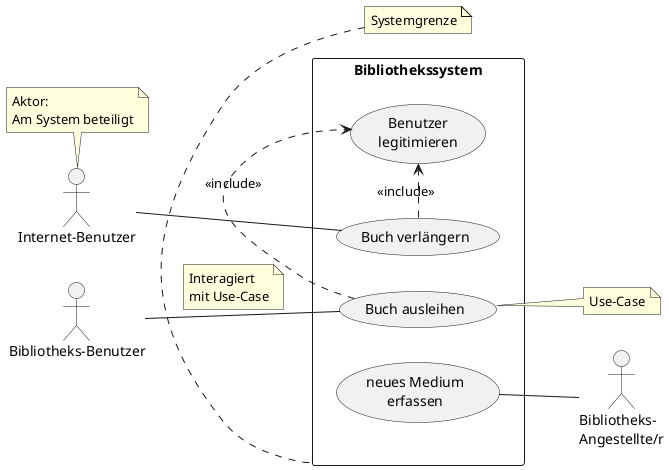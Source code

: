 @startuml
' Ausrichtung Aktoren - Use-Case:
left to right direction

' aktoren definieren:
actor :Internet-Benutzer: as iusr
note top of iusr
Aktor:
Am System beteiligt
end note
actor :Bibliotheks-Benutzer: as bibusr
actor :Bibliotheks-\nAngestellte/r: as bibadmin

' Systemgrenze mit Use-Cases:
rectangle Bibliothekssystem as sys {
    usecase "Buch verlängern" as uc1
    usecase "Buch ausleihen" as uc2
    usecase "neues Medium\nerfassen" as uc4
    usecase "Benutzer\nlegitimieren" as uc3
}
note top of sys
    Systemgrenze
end note
note right of uc2
    Use-Case
end note

' Beziehungen:
iusr -- uc1
bibusr -- uc2
note on link
    Interagiert
    mit Use-Case
end note
uc4 -- bibadmin

uc1 .> uc3: <<include>>
uc2 .> uc3: <<include>>

@enduml
